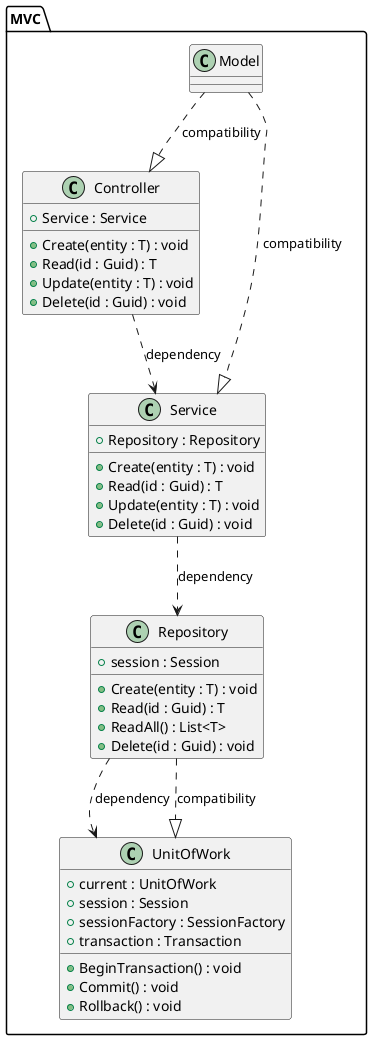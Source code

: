 @startuml PM_Model_Architecture_MVC
' PM: Architecture MVC Model

package "MVC" {
  class Controller {
    +Service : Service
    +Create(entity : T) : void
    +Read(id : Guid) : T
    +Update(entity : T) : void
    +Delete(id : Guid) : void
  }
  class Service {
    +Repository : Repository
    +Create(entity : T) : void
    +Read(id : Guid) : T
    +Update(entity : T) : void
    +Delete(id : Guid) : void
  }
  class Repository {
    +session : Session
    +Create(entity : T) : void
    +Read(id : Guid) : T
    +ReadAll() : List<T>
    +Delete(id : Guid) : void
  }
  class UnitOfWork {
    +current : UnitOfWork
    +session : Session
    +sessionFactory : SessionFactory
    +transaction : Transaction
    +BeginTransaction() : void
    +Commit() : void
    +Rollback() : void
  }
  class Model {
  }
}

Controller ..> Service : dependency
Service ..> Repository : dependency
Repository ..> UnitOfWork : dependency

Model ..|> Controller : compatibility
Model ..|> Service : compatibility
Repository ..|> UnitOfWork : compatibility

@enduml